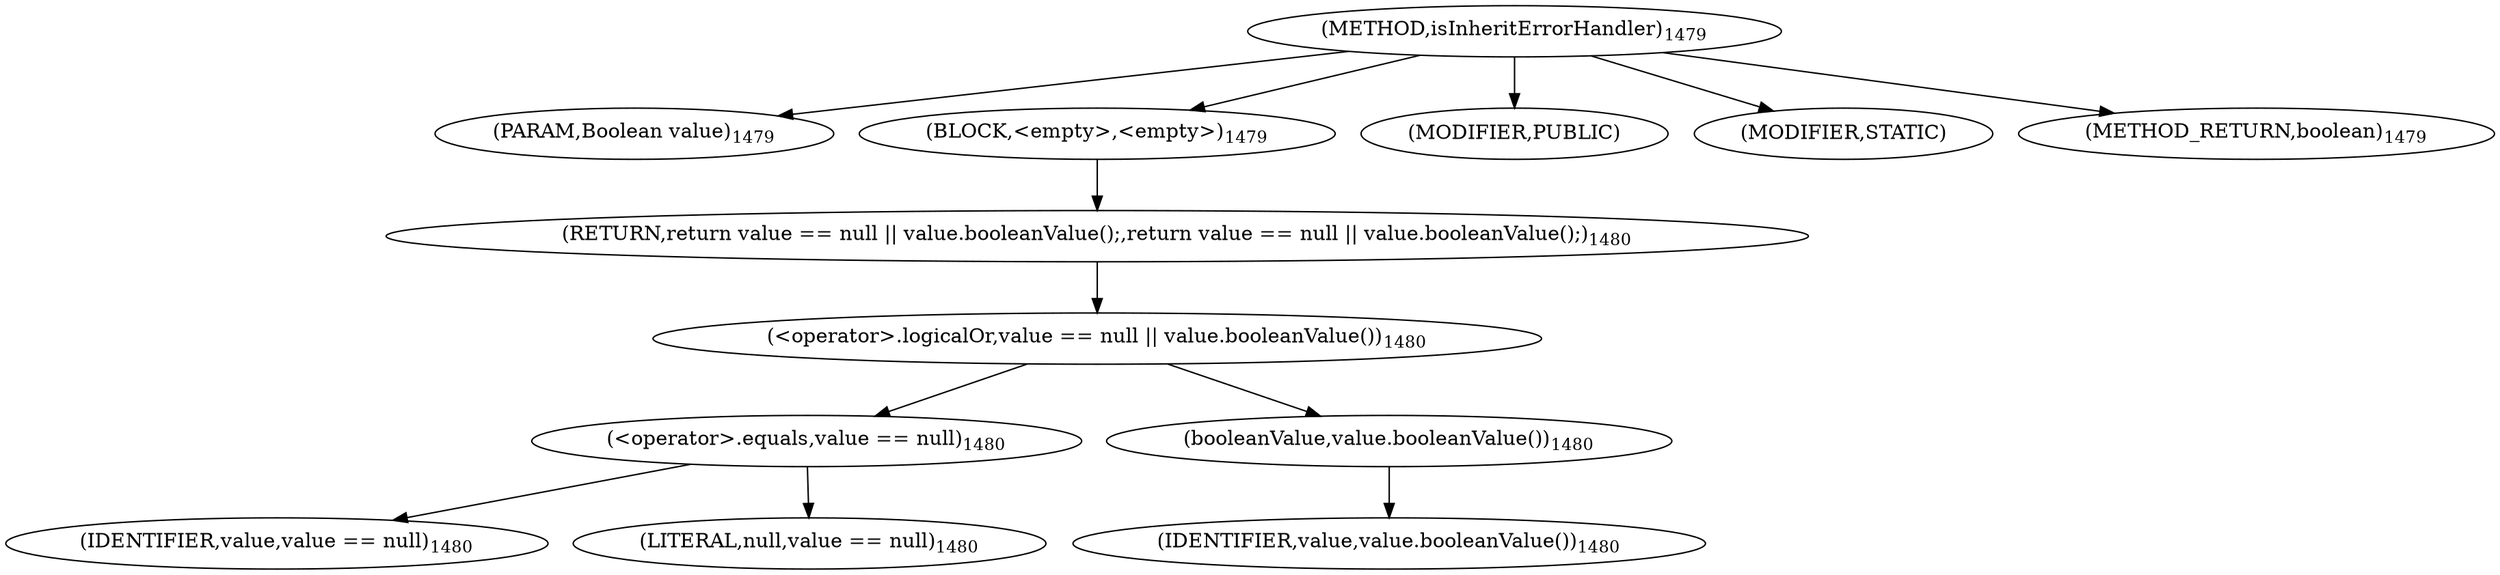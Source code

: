 digraph "isInheritErrorHandler" {  
"2738" [label = <(METHOD,isInheritErrorHandler)<SUB>1479</SUB>> ]
"2739" [label = <(PARAM,Boolean value)<SUB>1479</SUB>> ]
"2740" [label = <(BLOCK,&lt;empty&gt;,&lt;empty&gt;)<SUB>1479</SUB>> ]
"2741" [label = <(RETURN,return value == null || value.booleanValue();,return value == null || value.booleanValue();)<SUB>1480</SUB>> ]
"2742" [label = <(&lt;operator&gt;.logicalOr,value == null || value.booleanValue())<SUB>1480</SUB>> ]
"2743" [label = <(&lt;operator&gt;.equals,value == null)<SUB>1480</SUB>> ]
"2744" [label = <(IDENTIFIER,value,value == null)<SUB>1480</SUB>> ]
"2745" [label = <(LITERAL,null,value == null)<SUB>1480</SUB>> ]
"2746" [label = <(booleanValue,value.booleanValue())<SUB>1480</SUB>> ]
"2747" [label = <(IDENTIFIER,value,value.booleanValue())<SUB>1480</SUB>> ]
"2748" [label = <(MODIFIER,PUBLIC)> ]
"2749" [label = <(MODIFIER,STATIC)> ]
"2750" [label = <(METHOD_RETURN,boolean)<SUB>1479</SUB>> ]
  "2738" -> "2739" 
  "2738" -> "2740" 
  "2738" -> "2748" 
  "2738" -> "2749" 
  "2738" -> "2750" 
  "2740" -> "2741" 
  "2741" -> "2742" 
  "2742" -> "2743" 
  "2742" -> "2746" 
  "2743" -> "2744" 
  "2743" -> "2745" 
  "2746" -> "2747" 
}

